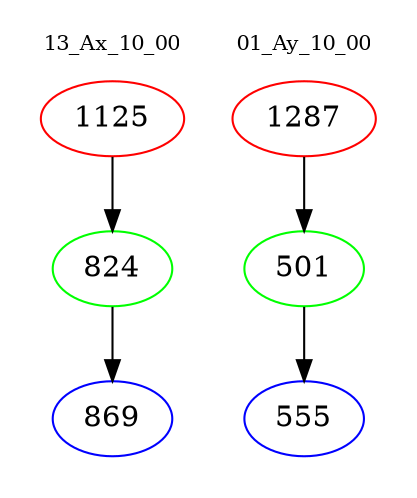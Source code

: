 digraph{
subgraph cluster_0 {
color = white
label = "13_Ax_10_00";
fontsize=10;
T0_1125 [label="1125", color="red"]
T0_1125 -> T0_824 [color="black"]
T0_824 [label="824", color="green"]
T0_824 -> T0_869 [color="black"]
T0_869 [label="869", color="blue"]
}
subgraph cluster_1 {
color = white
label = "01_Ay_10_00";
fontsize=10;
T1_1287 [label="1287", color="red"]
T1_1287 -> T1_501 [color="black"]
T1_501 [label="501", color="green"]
T1_501 -> T1_555 [color="black"]
T1_555 [label="555", color="blue"]
}
}
